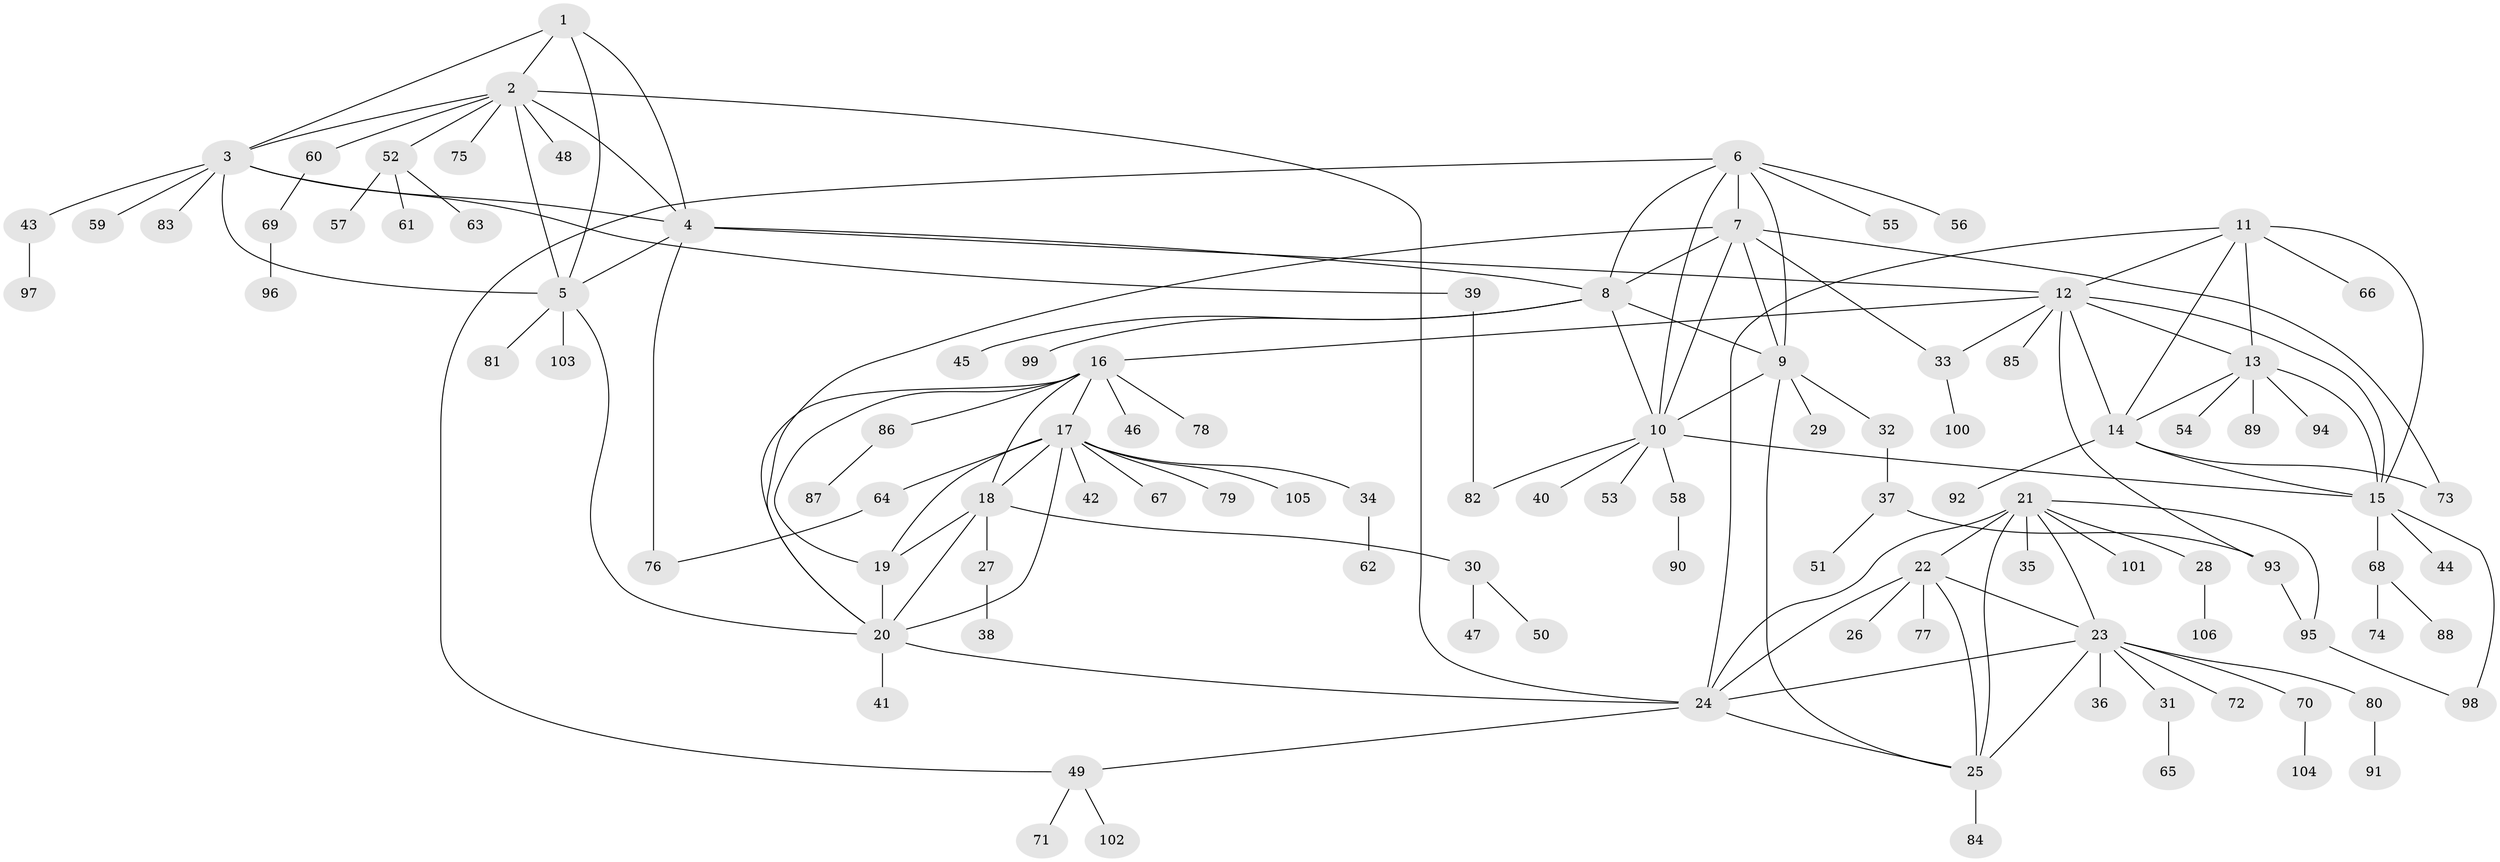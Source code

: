 // Generated by graph-tools (version 1.1) at 2025/54/03/09/25 04:54:41]
// undirected, 106 vertices, 149 edges
graph export_dot {
graph [start="1"]
  node [color=gray90,style=filled];
  1;
  2;
  3;
  4;
  5;
  6;
  7;
  8;
  9;
  10;
  11;
  12;
  13;
  14;
  15;
  16;
  17;
  18;
  19;
  20;
  21;
  22;
  23;
  24;
  25;
  26;
  27;
  28;
  29;
  30;
  31;
  32;
  33;
  34;
  35;
  36;
  37;
  38;
  39;
  40;
  41;
  42;
  43;
  44;
  45;
  46;
  47;
  48;
  49;
  50;
  51;
  52;
  53;
  54;
  55;
  56;
  57;
  58;
  59;
  60;
  61;
  62;
  63;
  64;
  65;
  66;
  67;
  68;
  69;
  70;
  71;
  72;
  73;
  74;
  75;
  76;
  77;
  78;
  79;
  80;
  81;
  82;
  83;
  84;
  85;
  86;
  87;
  88;
  89;
  90;
  91;
  92;
  93;
  94;
  95;
  96;
  97;
  98;
  99;
  100;
  101;
  102;
  103;
  104;
  105;
  106;
  1 -- 2;
  1 -- 3;
  1 -- 4;
  1 -- 5;
  2 -- 3;
  2 -- 4;
  2 -- 5;
  2 -- 24;
  2 -- 48;
  2 -- 52;
  2 -- 60;
  2 -- 75;
  3 -- 4;
  3 -- 5;
  3 -- 39;
  3 -- 43;
  3 -- 59;
  3 -- 83;
  4 -- 5;
  4 -- 8;
  4 -- 12;
  4 -- 76;
  5 -- 20;
  5 -- 81;
  5 -- 103;
  6 -- 7;
  6 -- 8;
  6 -- 9;
  6 -- 10;
  6 -- 49;
  6 -- 55;
  6 -- 56;
  7 -- 8;
  7 -- 9;
  7 -- 10;
  7 -- 20;
  7 -- 33;
  7 -- 73;
  8 -- 9;
  8 -- 10;
  8 -- 45;
  8 -- 99;
  9 -- 10;
  9 -- 25;
  9 -- 29;
  9 -- 32;
  10 -- 15;
  10 -- 40;
  10 -- 53;
  10 -- 58;
  10 -- 82;
  11 -- 12;
  11 -- 13;
  11 -- 14;
  11 -- 15;
  11 -- 24;
  11 -- 66;
  12 -- 13;
  12 -- 14;
  12 -- 15;
  12 -- 16;
  12 -- 33;
  12 -- 85;
  12 -- 93;
  13 -- 14;
  13 -- 15;
  13 -- 54;
  13 -- 89;
  13 -- 94;
  14 -- 15;
  14 -- 73;
  14 -- 92;
  15 -- 44;
  15 -- 68;
  15 -- 98;
  16 -- 17;
  16 -- 18;
  16 -- 19;
  16 -- 20;
  16 -- 46;
  16 -- 78;
  16 -- 86;
  17 -- 18;
  17 -- 19;
  17 -- 20;
  17 -- 34;
  17 -- 42;
  17 -- 64;
  17 -- 67;
  17 -- 79;
  17 -- 105;
  18 -- 19;
  18 -- 20;
  18 -- 27;
  18 -- 30;
  19 -- 20;
  20 -- 24;
  20 -- 41;
  21 -- 22;
  21 -- 23;
  21 -- 24;
  21 -- 25;
  21 -- 28;
  21 -- 35;
  21 -- 95;
  21 -- 101;
  22 -- 23;
  22 -- 24;
  22 -- 25;
  22 -- 26;
  22 -- 77;
  23 -- 24;
  23 -- 25;
  23 -- 31;
  23 -- 36;
  23 -- 70;
  23 -- 72;
  23 -- 80;
  24 -- 25;
  24 -- 49;
  25 -- 84;
  27 -- 38;
  28 -- 106;
  30 -- 47;
  30 -- 50;
  31 -- 65;
  32 -- 37;
  33 -- 100;
  34 -- 62;
  37 -- 51;
  37 -- 93;
  39 -- 82;
  43 -- 97;
  49 -- 71;
  49 -- 102;
  52 -- 57;
  52 -- 61;
  52 -- 63;
  58 -- 90;
  60 -- 69;
  64 -- 76;
  68 -- 74;
  68 -- 88;
  69 -- 96;
  70 -- 104;
  80 -- 91;
  86 -- 87;
  93 -- 95;
  95 -- 98;
}
